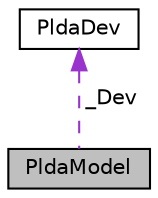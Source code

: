 digraph "PldaModel"
{
  edge [fontname="Helvetica",fontsize="10",labelfontname="Helvetica",labelfontsize="10"];
  node [fontname="Helvetica",fontsize="10",shape=record];
  Node1 [label="PldaModel",height=0.2,width=0.4,color="black", fillcolor="grey75", style="filled" fontcolor="black"];
  Node2 -> Node1 [dir="back",color="darkorchid3",fontsize="10",style="dashed",label=" _Dev" ,fontname="Helvetica"];
  Node2 [label="PldaDev",height=0.2,width=0.4,color="black", fillcolor="white", style="filled",URL="$classPldaDev.html"];
}
